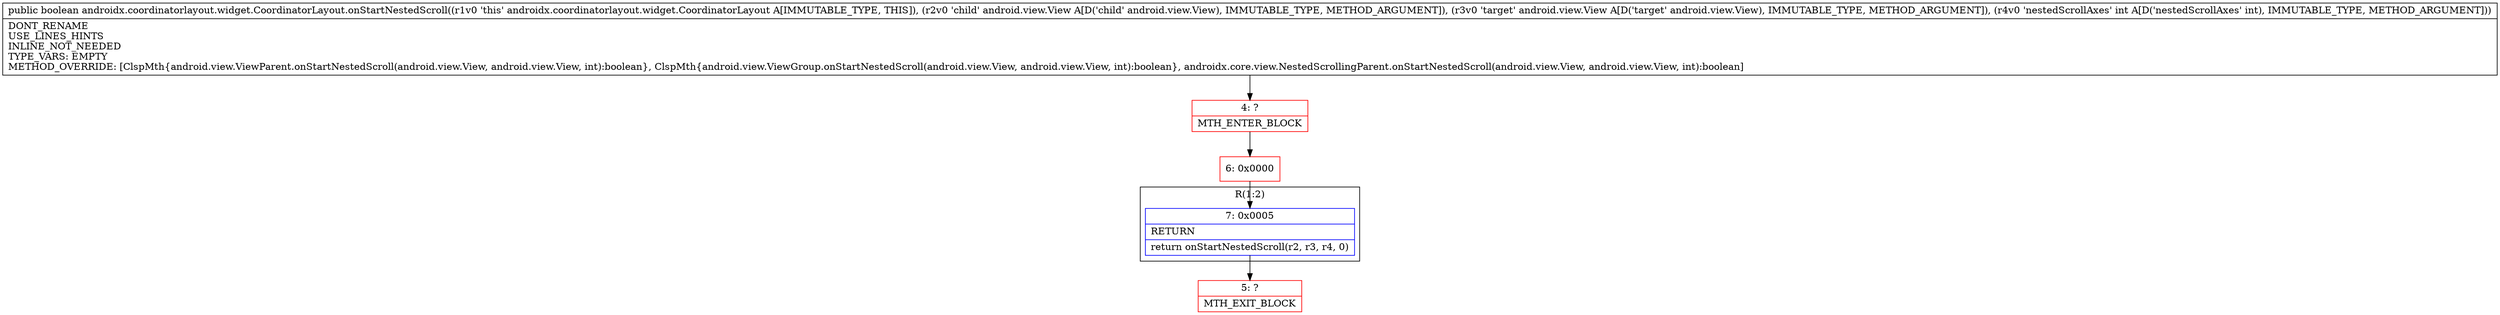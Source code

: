 digraph "CFG forandroidx.coordinatorlayout.widget.CoordinatorLayout.onStartNestedScroll(Landroid\/view\/View;Landroid\/view\/View;I)Z" {
subgraph cluster_Region_2073835543 {
label = "R(1:2)";
node [shape=record,color=blue];
Node_7 [shape=record,label="{7\:\ 0x0005|RETURN\l|return onStartNestedScroll(r2, r3, r4, 0)\l}"];
}
Node_4 [shape=record,color=red,label="{4\:\ ?|MTH_ENTER_BLOCK\l}"];
Node_6 [shape=record,color=red,label="{6\:\ 0x0000}"];
Node_5 [shape=record,color=red,label="{5\:\ ?|MTH_EXIT_BLOCK\l}"];
MethodNode[shape=record,label="{public boolean androidx.coordinatorlayout.widget.CoordinatorLayout.onStartNestedScroll((r1v0 'this' androidx.coordinatorlayout.widget.CoordinatorLayout A[IMMUTABLE_TYPE, THIS]), (r2v0 'child' android.view.View A[D('child' android.view.View), IMMUTABLE_TYPE, METHOD_ARGUMENT]), (r3v0 'target' android.view.View A[D('target' android.view.View), IMMUTABLE_TYPE, METHOD_ARGUMENT]), (r4v0 'nestedScrollAxes' int A[D('nestedScrollAxes' int), IMMUTABLE_TYPE, METHOD_ARGUMENT]))  | DONT_RENAME\lUSE_LINES_HINTS\lINLINE_NOT_NEEDED\lTYPE_VARS: EMPTY\lMETHOD_OVERRIDE: [ClspMth\{android.view.ViewParent.onStartNestedScroll(android.view.View, android.view.View, int):boolean\}, ClspMth\{android.view.ViewGroup.onStartNestedScroll(android.view.View, android.view.View, int):boolean\}, androidx.core.view.NestedScrollingParent.onStartNestedScroll(android.view.View, android.view.View, int):boolean]\l}"];
MethodNode -> Node_4;Node_7 -> Node_5;
Node_4 -> Node_6;
Node_6 -> Node_7;
}

